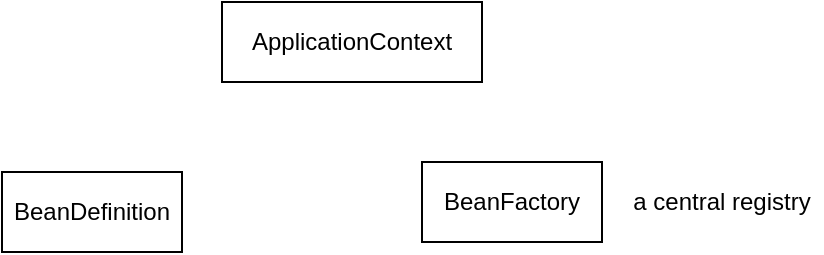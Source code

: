 <mxfile version="22.1.16" type="github">
  <diagram name="Page-1" id="jKwXqTW0s1e_ha4R1b7n">
    <mxGraphModel dx="1434" dy="761" grid="1" gridSize="10" guides="1" tooltips="1" connect="1" arrows="1" fold="1" page="1" pageScale="1" pageWidth="827" pageHeight="1169" math="0" shadow="0">
      <root>
        <mxCell id="0" />
        <mxCell id="1" parent="0" />
        <mxCell id="F45thFIv4wYP87FCnGFc-1" value="BeanFactory" style="rounded=0;whiteSpace=wrap;html=1;" vertex="1" parent="1">
          <mxGeometry x="340" y="340" width="90" height="40" as="geometry" />
        </mxCell>
        <mxCell id="F45thFIv4wYP87FCnGFc-2" value="ApplicationContext" style="rounded=0;whiteSpace=wrap;html=1;" vertex="1" parent="1">
          <mxGeometry x="240" y="260" width="130" height="40" as="geometry" />
        </mxCell>
        <mxCell id="F45thFIv4wYP87FCnGFc-3" value="a central registry" style="text;html=1;strokeColor=none;fillColor=none;align=center;verticalAlign=middle;whiteSpace=wrap;rounded=0;" vertex="1" parent="1">
          <mxGeometry x="440" y="345" width="100" height="30" as="geometry" />
        </mxCell>
        <mxCell id="F45thFIv4wYP87FCnGFc-4" value="BeanDefinition" style="rounded=0;whiteSpace=wrap;html=1;" vertex="1" parent="1">
          <mxGeometry x="130" y="345" width="90" height="40" as="geometry" />
        </mxCell>
      </root>
    </mxGraphModel>
  </diagram>
</mxfile>
